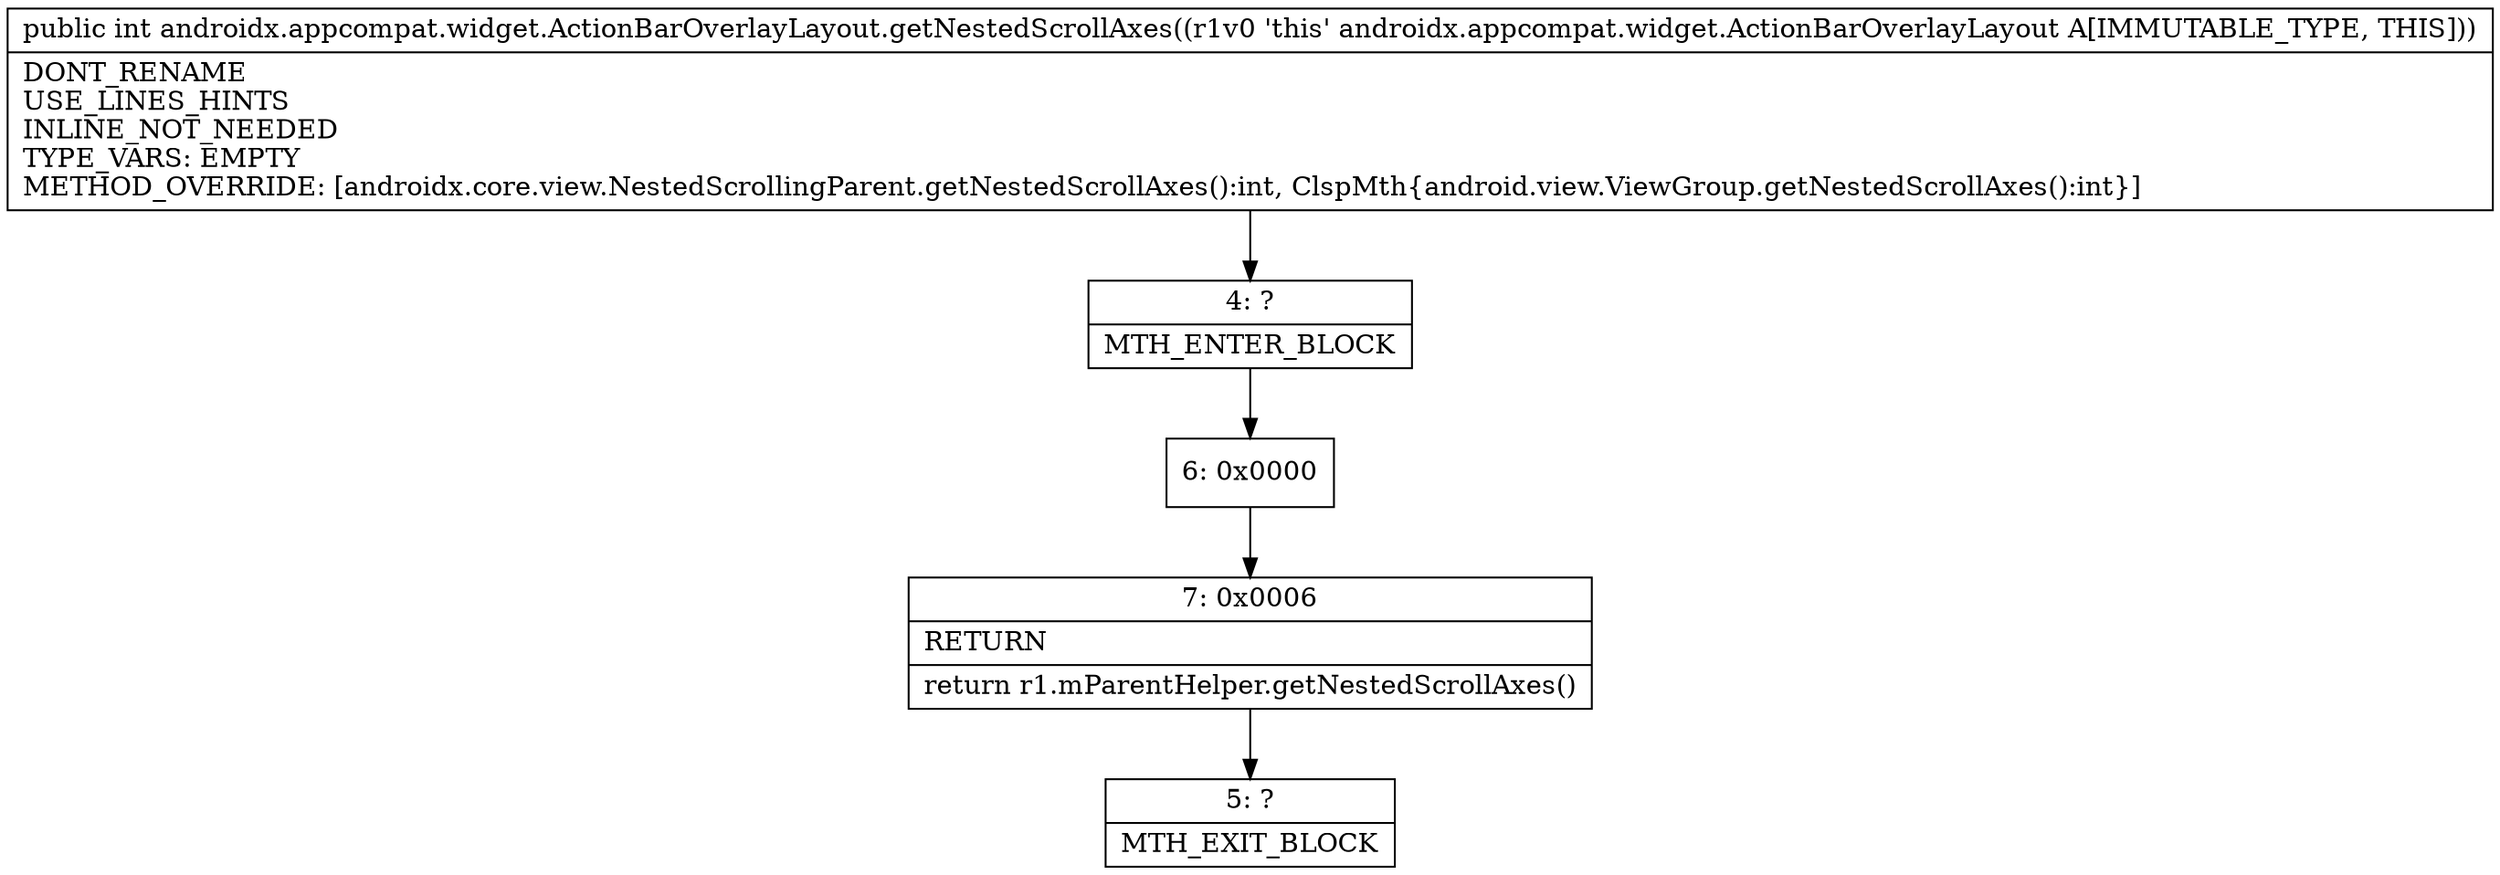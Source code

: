 digraph "CFG forandroidx.appcompat.widget.ActionBarOverlayLayout.getNestedScrollAxes()I" {
Node_4 [shape=record,label="{4\:\ ?|MTH_ENTER_BLOCK\l}"];
Node_6 [shape=record,label="{6\:\ 0x0000}"];
Node_7 [shape=record,label="{7\:\ 0x0006|RETURN\l|return r1.mParentHelper.getNestedScrollAxes()\l}"];
Node_5 [shape=record,label="{5\:\ ?|MTH_EXIT_BLOCK\l}"];
MethodNode[shape=record,label="{public int androidx.appcompat.widget.ActionBarOverlayLayout.getNestedScrollAxes((r1v0 'this' androidx.appcompat.widget.ActionBarOverlayLayout A[IMMUTABLE_TYPE, THIS]))  | DONT_RENAME\lUSE_LINES_HINTS\lINLINE_NOT_NEEDED\lTYPE_VARS: EMPTY\lMETHOD_OVERRIDE: [androidx.core.view.NestedScrollingParent.getNestedScrollAxes():int, ClspMth\{android.view.ViewGroup.getNestedScrollAxes():int\}]\l}"];
MethodNode -> Node_4;Node_4 -> Node_6;
Node_6 -> Node_7;
Node_7 -> Node_5;
}

